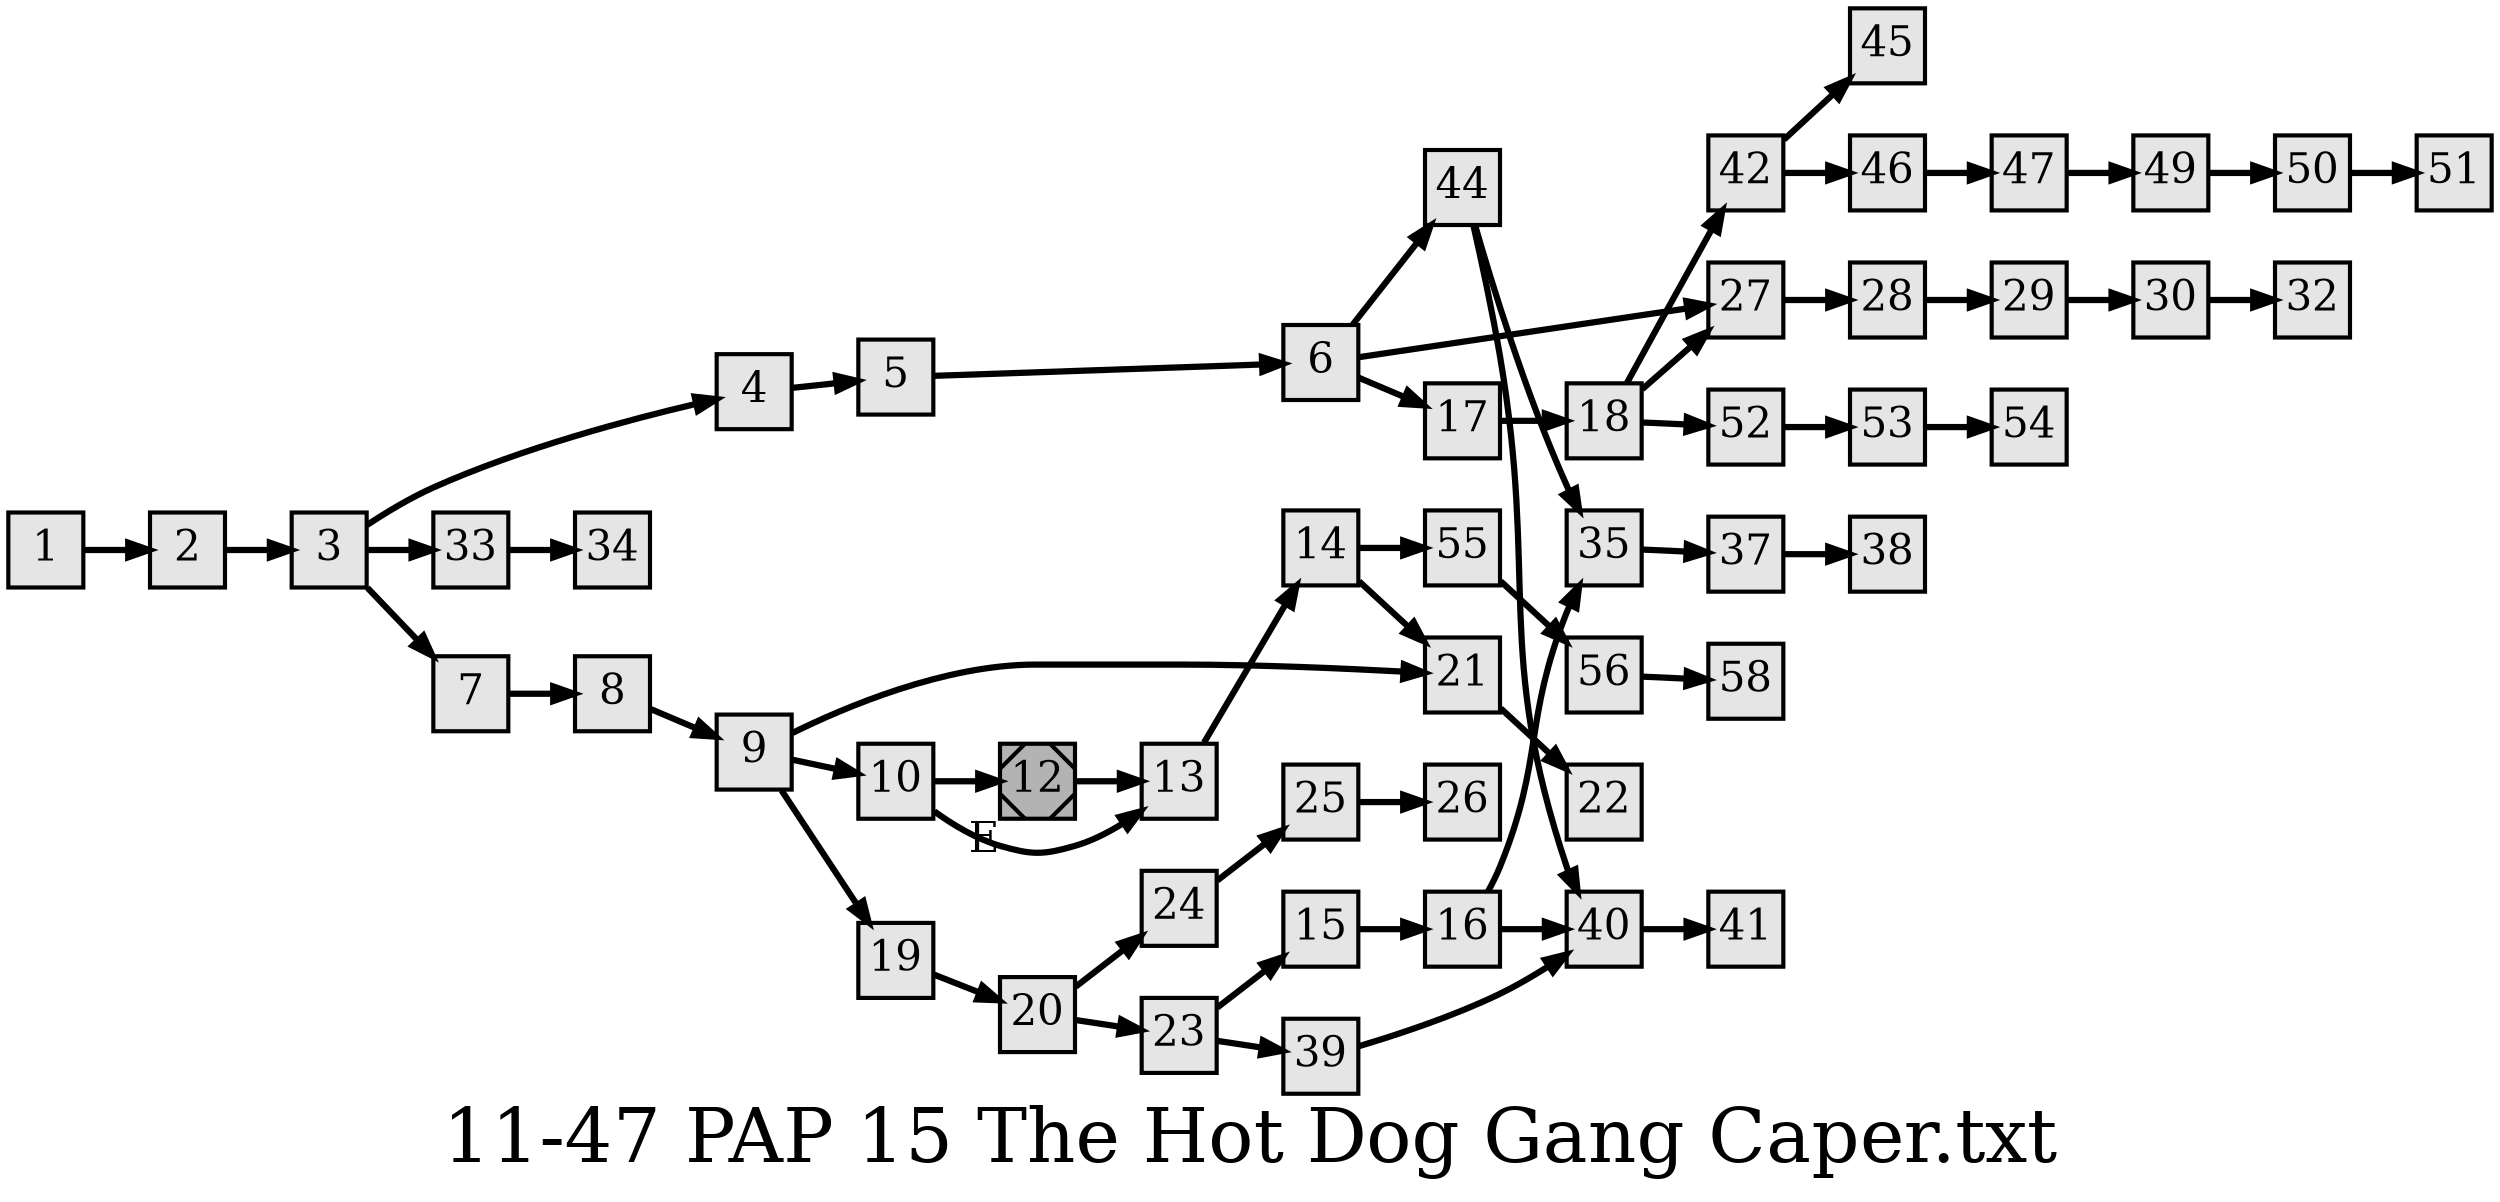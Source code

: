 digraph g{
  graph [ label="11-47 PAP 15 The Hot Dog Gang Caper.txt" rankdir=LR, ordering=out, fontsize=36, nodesep="0.35", ranksep="0.45"];
  node  [shape=rect, penwidth=2, fontsize=20, style=filled, fillcolor=grey90, margin="0,0", labelfloat=true, regular=true, fixedsize=true];
  edge  [labelfloat=true, penwidth=3, fontsize=12];
  1 -> 2;
  2 -> 3;
  3 -> 4;
  3 -> 33;
  3 -> 7;
  4 -> 5;
  5 -> 6;
  6 -> 44;
  6 -> 27;
  6 -> 17;
  7 -> 8;
  8 -> 9;
  9 -> 21;
  9 -> 10;
  9 -> 19;
  10 -> 12;
  10 -> 13;
  12	[ xlabel="E", shape=Msquare, fontsize=20, fillcolor=grey70 ];
  12 -> 13;
  13 -> 14;
  14 -> 55;
  14 -> 21;
  15 -> 16;
  16 -> 35;
  16 -> 40;
  17 -> 18;
  18 -> 42;
  18 -> 27;
  18 -> 52;
  19 -> 20;
  20 -> 24;
  20 -> 23;
  21 -> 22;
  23 -> 15;
  23 -> 39;
  24 -> 25;
  25 -> 26;
  27 -> 28;
  28 -> 29;
  29 -> 30;
  30 -> 32;
  33 -> 34;
  35 -> 37;
  37 -> 38;
  39 -> 40;
  40 -> 41;
  42 -> 45;
  42 -> 46;
  44 -> 35;
  44 -> 40;
  46 -> 47;
  47 -> 49;
  49 -> 50;
  50 -> 51;
  52 -> 53;
  53 -> 54;
  55 -> 56;
  56 -> 58;
}

